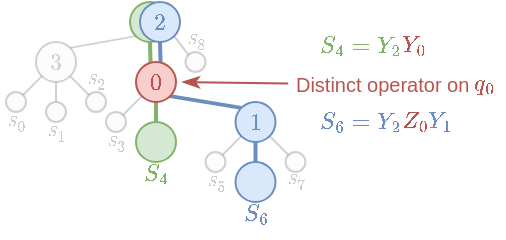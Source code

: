 <mxfile version="24.5.3" type="device">
  <diagram name="Page-1" id="zxkeIrwDSdOyF476j-Si">
    <mxGraphModel dx="830" dy="479" grid="1" gridSize="10" guides="1" tooltips="1" connect="1" arrows="1" fold="1" page="1" pageScale="1" pageWidth="850" pageHeight="1100" math="1" shadow="0">
      <root>
        <mxCell id="0" />
        <mxCell id="1" parent="0" />
        <mxCell id="3ZqTp2PG6nvpNKXpSqxm-3" style="rounded=0;orthogonalLoop=1;jettySize=auto;html=1;exitX=0.5;exitY=1;exitDx=0;exitDy=0;entryX=0.364;entryY=0.021;entryDx=0;entryDy=0;endArrow=none;endFill=0;fillColor=#d5e8d4;strokeColor=#82b366;strokeWidth=2;entryPerimeter=0;" parent="1" source="3ZqTp2PG6nvpNKXpSqxm-1" target="3ZqTp2PG6nvpNKXpSqxm-2" edge="1">
          <mxGeometry relative="1" as="geometry" />
        </mxCell>
        <mxCell id="3ZqTp2PG6nvpNKXpSqxm-1" value="" style="ellipse;whiteSpace=wrap;html=1;aspect=fixed;fillColor=#d5e8d4;strokeColor=#82b366;" parent="1" vertex="1">
          <mxGeometry x="307" y="280" width="20" height="20" as="geometry" />
        </mxCell>
        <mxCell id="r7OWkVXU5jPq6E68FOYq-9" style="rounded=0;orthogonalLoop=1;jettySize=auto;html=1;exitX=1;exitY=1;exitDx=0;exitDy=0;entryX=0;entryY=0;entryDx=0;entryDy=0;endArrow=none;endFill=0;fillColor=#f5f5f5;strokeColor=#666666;opacity=30;" parent="1" source="r7OWkVXU5jPq6E68FOYq-27" target="r7OWkVXU5jPq6E68FOYq-14" edge="1">
          <mxGeometry relative="1" as="geometry" />
        </mxCell>
        <mxCell id="r7OWkVXU5jPq6E68FOYq-14" value="" style="ellipse;whiteSpace=wrap;html=1;aspect=fixed;fillColor=#f5f5f5;fontColor=#333333;strokeColor=#666666;opacity=30;" parent="1" vertex="1">
          <mxGeometry x="334.75" y="305" width="10" height="10" as="geometry" />
        </mxCell>
        <mxCell id="3ZqTp2PG6nvpNKXpSqxm-5" style="rounded=0;orthogonalLoop=1;jettySize=auto;html=1;exitX=0.5;exitY=1;exitDx=0;exitDy=0;entryX=0.613;entryY=0.002;entryDx=0;entryDy=0;endArrow=none;endFill=0;fillColor=#dae8fc;strokeColor=#6c8ebf;strokeWidth=2;entryPerimeter=0;" parent="1" source="r7OWkVXU5jPq6E68FOYq-27" target="3ZqTp2PG6nvpNKXpSqxm-2" edge="1">
          <mxGeometry relative="1" as="geometry" />
        </mxCell>
        <mxCell id="r7OWkVXU5jPq6E68FOYq-27" value="&lt;font style=&quot;font-size: 10px;&quot;&gt;\(2\)&lt;/font&gt;" style="ellipse;whiteSpace=wrap;html=1;aspect=fixed;fillColor=#dae8fc;strokeColor=#6c8ebf;fontSize=10;fontColor=#6c8ebf;" parent="1" vertex="1">
          <mxGeometry x="312" y="280" width="20" height="20" as="geometry" />
        </mxCell>
        <mxCell id="r7OWkVXU5jPq6E68FOYq-30" value="&lt;font color=&quot;#82b366&quot;&gt;\(S_4=Y_2\)&lt;/font&gt;&lt;font color=&quot;#b85450&quot;&gt;\(Y_0\)&lt;/font&gt;" style="text;html=1;align=left;verticalAlign=middle;whiteSpace=wrap;rounded=0;fontSize=10;" parent="1" vertex="1">
          <mxGeometry x="399.99" y="296.5" width="70" height="10" as="geometry" />
        </mxCell>
        <mxCell id="r7OWkVXU5jPq6E68FOYq-31" value="&lt;font color=&quot;#6c8ebf&quot;&gt;\(S_6=Y_2\)&lt;/font&gt;&lt;font color=&quot;#b85450&quot;&gt;\(Z_0\)&lt;/font&gt;&lt;font color=&quot;#6c8ebf&quot;&gt;\(Y_1\)&lt;/font&gt;" style="text;html=1;align=left;verticalAlign=middle;whiteSpace=wrap;rounded=0;fontSize=10;" parent="1" vertex="1">
          <mxGeometry x="399.99" y="335" width="80" height="10" as="geometry" />
        </mxCell>
        <mxCell id="3ZqTp2PG6nvpNKXpSqxm-7" style="rounded=0;orthogonalLoop=1;jettySize=auto;html=1;exitX=0.5;exitY=1;exitDx=0;exitDy=0;entryX=0.5;entryY=0;entryDx=0;entryDy=0;endArrow=none;endFill=0;strokeWidth=2;fillColor=#d5e8d4;strokeColor=#82b366;" parent="1" source="3ZqTp2PG6nvpNKXpSqxm-2" target="3ZqTp2PG6nvpNKXpSqxm-6" edge="1">
          <mxGeometry relative="1" as="geometry" />
        </mxCell>
        <mxCell id="3ZqTp2PG6nvpNKXpSqxm-9" style="rounded=0;orthogonalLoop=1;jettySize=auto;html=1;exitX=1;exitY=1;exitDx=0;exitDy=0;entryX=0;entryY=0;entryDx=0;entryDy=0;endArrow=none;endFill=0;fillColor=#dae8fc;strokeColor=#6c8ebf;strokeWidth=2;" parent="1" source="3ZqTp2PG6nvpNKXpSqxm-2" target="3ZqTp2PG6nvpNKXpSqxm-8" edge="1">
          <mxGeometry relative="1" as="geometry" />
        </mxCell>
        <mxCell id="3ZqTp2PG6nvpNKXpSqxm-2" value="&lt;font style=&quot;font-size: 10px;&quot; color=&quot;#b85450&quot;&gt;\(0\)&lt;/font&gt;" style="ellipse;whiteSpace=wrap;html=1;aspect=fixed;fillColor=#f8cecc;strokeColor=#b85450;fontSize=10;align=center;" parent="1" vertex="1">
          <mxGeometry x="310" y="310" width="20" height="20" as="geometry" />
        </mxCell>
        <mxCell id="3ZqTp2PG6nvpNKXpSqxm-6" value="" style="ellipse;whiteSpace=wrap;html=1;aspect=fixed;fillColor=#d5e8d4;strokeColor=#82b366;" parent="1" vertex="1">
          <mxGeometry x="310" y="340" width="20" height="20" as="geometry" />
        </mxCell>
        <mxCell id="3ZqTp2PG6nvpNKXpSqxm-16" style="rounded=0;orthogonalLoop=1;jettySize=auto;html=1;exitX=0.5;exitY=1;exitDx=0;exitDy=0;entryX=0.5;entryY=0;entryDx=0;entryDy=0;endArrow=none;endFill=0;fillColor=#dae8fc;strokeColor=#6c8ebf;strokeWidth=2;" parent="1" source="3ZqTp2PG6nvpNKXpSqxm-8" target="3ZqTp2PG6nvpNKXpSqxm-15" edge="1">
          <mxGeometry relative="1" as="geometry" />
        </mxCell>
        <mxCell id="3ZqTp2PG6nvpNKXpSqxm-18" style="rounded=0;orthogonalLoop=1;jettySize=auto;html=1;exitX=1;exitY=1;exitDx=0;exitDy=0;entryX=0;entryY=0;entryDx=0;entryDy=0;fillColor=#f5f5f5;strokeColor=#666666;endArrow=none;endFill=0;opacity=30;" parent="1" source="3ZqTp2PG6nvpNKXpSqxm-8" target="3ZqTp2PG6nvpNKXpSqxm-17" edge="1">
          <mxGeometry relative="1" as="geometry" />
        </mxCell>
        <mxCell id="3ZqTp2PG6nvpNKXpSqxm-8" value="&lt;font style=&quot;font-size: 10px;&quot;&gt;\(1\)&lt;/font&gt;" style="ellipse;whiteSpace=wrap;html=1;aspect=fixed;fillColor=#dae8fc;strokeColor=#6c8ebf;fontSize=10;align=center;fontColor=#6c8ebf;" parent="1" vertex="1">
          <mxGeometry x="359.75" y="330" width="20" height="20" as="geometry" />
        </mxCell>
        <mxCell id="3ZqTp2PG6nvpNKXpSqxm-11" style="rounded=0;orthogonalLoop=1;jettySize=auto;html=1;exitX=1;exitY=0;exitDx=0;exitDy=0;entryX=0;entryY=1;entryDx=0;entryDy=0;endArrow=none;endFill=0;fillColor=#f5f5f5;strokeColor=#666666;opacity=30;" parent="1" source="3ZqTp2PG6nvpNKXpSqxm-10" target="3ZqTp2PG6nvpNKXpSqxm-2" edge="1">
          <mxGeometry relative="1" as="geometry" />
        </mxCell>
        <mxCell id="3ZqTp2PG6nvpNKXpSqxm-10" value="" style="ellipse;whiteSpace=wrap;html=1;aspect=fixed;fillColor=#f5f5f5;fontColor=#333333;strokeColor=#666666;opacity=30;" parent="1" vertex="1">
          <mxGeometry x="295" y="335" width="10" height="10" as="geometry" />
        </mxCell>
        <mxCell id="3ZqTp2PG6nvpNKXpSqxm-12" value="&lt;font color=&quot;#82b366&quot;&gt;\(S_4\)&lt;/font&gt;" style="text;html=1;align=center;verticalAlign=middle;whiteSpace=wrap;rounded=0;fontSize=10;" parent="1" vertex="1">
          <mxGeometry x="310" y="361" width="20" height="10" as="geometry" />
        </mxCell>
        <mxCell id="3ZqTp2PG6nvpNKXpSqxm-13" style="rounded=0;orthogonalLoop=1;jettySize=auto;html=1;exitX=1;exitY=0;exitDx=0;exitDy=0;entryX=0;entryY=1;entryDx=0;entryDy=0;endArrow=none;endFill=0;fillColor=#f5f5f5;strokeColor=#666666;opacity=30;" parent="1" source="3ZqTp2PG6nvpNKXpSqxm-14" target="3ZqTp2PG6nvpNKXpSqxm-8" edge="1">
          <mxGeometry relative="1" as="geometry">
            <mxPoint x="364.38" y="350" as="targetPoint" />
          </mxGeometry>
        </mxCell>
        <mxCell id="3ZqTp2PG6nvpNKXpSqxm-14" value="" style="ellipse;whiteSpace=wrap;html=1;aspect=fixed;fillColor=#f5f5f5;fontColor=#333333;strokeColor=#666666;opacity=30;" parent="1" vertex="1">
          <mxGeometry x="344.75" y="355" width="10" height="10" as="geometry" />
        </mxCell>
        <mxCell id="3ZqTp2PG6nvpNKXpSqxm-15" value="" style="ellipse;whiteSpace=wrap;html=1;aspect=fixed;fillColor=#dae8fc;strokeColor=#6c8ebf;" parent="1" vertex="1">
          <mxGeometry x="359.75" y="360" width="20" height="20" as="geometry" />
        </mxCell>
        <mxCell id="3ZqTp2PG6nvpNKXpSqxm-17" value="" style="ellipse;whiteSpace=wrap;html=1;aspect=fixed;fillColor=#f5f5f5;fontColor=#333333;strokeColor=#666666;opacity=30;" parent="1" vertex="1">
          <mxGeometry x="384.75" y="355" width="10" height="10" as="geometry" />
        </mxCell>
        <mxCell id="3ZqTp2PG6nvpNKXpSqxm-19" value="&lt;font&gt;\(S_6\)&lt;/font&gt;" style="text;html=1;align=center;verticalAlign=middle;whiteSpace=wrap;rounded=0;fontSize=10;fontColor=#6c8ebf;" parent="1" vertex="1">
          <mxGeometry x="359.75" y="381" width="20" height="10" as="geometry" />
        </mxCell>
        <mxCell id="3ZqTp2PG6nvpNKXpSqxm-20" style="rounded=0;orthogonalLoop=1;jettySize=auto;html=1;exitX=0.5;exitY=1;exitDx=0;exitDy=0;entryX=0.5;entryY=0;entryDx=0;entryDy=0;endArrow=none;endFill=0;fillColor=#f5f5f5;strokeColor=#666666;opacity=30;" parent="1" source="3ZqTp2PG6nvpNKXpSqxm-22" target="3ZqTp2PG6nvpNKXpSqxm-24" edge="1">
          <mxGeometry relative="1" as="geometry" />
        </mxCell>
        <mxCell id="3ZqTp2PG6nvpNKXpSqxm-21" style="rounded=0;orthogonalLoop=1;jettySize=auto;html=1;exitX=1;exitY=1;exitDx=0;exitDy=0;entryX=0;entryY=0;entryDx=0;entryDy=0;endArrow=none;endFill=0;fillColor=#f5f5f5;strokeColor=#666666;opacity=30;" parent="1" source="3ZqTp2PG6nvpNKXpSqxm-22" target="3ZqTp2PG6nvpNKXpSqxm-23" edge="1">
          <mxGeometry relative="1" as="geometry" />
        </mxCell>
        <mxCell id="3ZqTp2PG6nvpNKXpSqxm-28" style="rounded=0;orthogonalLoop=1;jettySize=auto;html=1;exitX=1;exitY=0;exitDx=0;exitDy=0;entryX=0;entryY=1;entryDx=0;entryDy=0;opacity=30;fillColor=#f5f5f5;strokeColor=#666666;endArrow=none;endFill=0;" parent="1" source="3ZqTp2PG6nvpNKXpSqxm-22" target="3ZqTp2PG6nvpNKXpSqxm-1" edge="1">
          <mxGeometry relative="1" as="geometry" />
        </mxCell>
        <mxCell id="3ZqTp2PG6nvpNKXpSqxm-22" value="&lt;font style=&quot;font-size: 10px;&quot; color=&quot;#d1d1d1&quot;&gt;\(3\)&lt;/font&gt;" style="ellipse;whiteSpace=wrap;html=1;aspect=fixed;fillColor=#f5f5f5;strokeColor=#666666;fontColor=#333333;opacity=30;fontSize=10;" parent="1" vertex="1">
          <mxGeometry x="260" y="300" width="20" height="20" as="geometry" />
        </mxCell>
        <mxCell id="3ZqTp2PG6nvpNKXpSqxm-23" value="" style="ellipse;whiteSpace=wrap;html=1;aspect=fixed;fillColor=#f5f5f5;strokeColor=#666666;fontColor=#333333;opacity=30;" parent="1" vertex="1">
          <mxGeometry x="285" y="325" width="10" height="10" as="geometry" />
        </mxCell>
        <mxCell id="3ZqTp2PG6nvpNKXpSqxm-24" value="" style="ellipse;whiteSpace=wrap;html=1;aspect=fixed;fillColor=#f5f5f5;strokeColor=#666666;fontColor=#333333;opacity=30;" parent="1" vertex="1">
          <mxGeometry x="265" y="330" width="10" height="10" as="geometry" />
        </mxCell>
        <mxCell id="3ZqTp2PG6nvpNKXpSqxm-25" style="rounded=0;orthogonalLoop=1;jettySize=auto;html=1;exitX=1;exitY=0;exitDx=0;exitDy=0;entryX=0;entryY=1;entryDx=0;entryDy=0;fillColor=#f5f5f5;strokeColor=#666666;endArrow=none;endFill=0;opacity=30;" parent="1" source="3ZqTp2PG6nvpNKXpSqxm-26" target="3ZqTp2PG6nvpNKXpSqxm-22" edge="1">
          <mxGeometry relative="1" as="geometry" />
        </mxCell>
        <mxCell id="3ZqTp2PG6nvpNKXpSqxm-26" value="" style="ellipse;whiteSpace=wrap;html=1;aspect=fixed;fillColor=#f5f5f5;strokeColor=#666666;fontColor=#333333;opacity=30;" parent="1" vertex="1">
          <mxGeometry x="245" y="325" width="10" height="10" as="geometry" />
        </mxCell>
        <mxCell id="3ZqTp2PG6nvpNKXpSqxm-29" value="&lt;font style=&quot;font-size: 6px;&quot;&gt;\(S_0\)&lt;/font&gt;" style="text;html=1;align=center;verticalAlign=middle;whiteSpace=wrap;rounded=0;fontSize=6;fontColor=#CCCCCC;" parent="1" vertex="1">
          <mxGeometry x="245" y="337" width="10" height="5" as="geometry" />
        </mxCell>
        <mxCell id="3ZqTp2PG6nvpNKXpSqxm-33" value="&lt;font style=&quot;font-size: 6px;&quot;&gt;\(S_1\)&lt;/font&gt;" style="text;html=1;align=center;verticalAlign=middle;whiteSpace=wrap;rounded=0;fontSize=6;fontColor=#CCCCCC;" parent="1" vertex="1">
          <mxGeometry x="265" y="342" width="10" height="5" as="geometry" />
        </mxCell>
        <mxCell id="3ZqTp2PG6nvpNKXpSqxm-34" value="&lt;font style=&quot;font-size: 6px;&quot;&gt;\(S_2\)&lt;/font&gt;" style="text;html=1;align=center;verticalAlign=middle;whiteSpace=wrap;rounded=0;fontSize=6;fontColor=#CCCCCC;" parent="1" vertex="1">
          <mxGeometry x="285" y="316.5" width="10" height="5" as="geometry" />
        </mxCell>
        <mxCell id="3ZqTp2PG6nvpNKXpSqxm-35" value="&lt;font style=&quot;font-size: 6px;&quot;&gt;\(S_3\)&lt;/font&gt;" style="text;html=1;align=center;verticalAlign=middle;whiteSpace=wrap;rounded=0;fontSize=6;fontColor=#CCCCCC;" parent="1" vertex="1">
          <mxGeometry x="295" y="347" width="10" height="5" as="geometry" />
        </mxCell>
        <mxCell id="3ZqTp2PG6nvpNKXpSqxm-36" value="&lt;font style=&quot;font-size: 6px;&quot;&gt;\(S_8\)&lt;/font&gt;" style="text;html=1;align=center;verticalAlign=middle;whiteSpace=wrap;rounded=0;fontSize=6;fontColor=#CCCCCC;" parent="1" vertex="1">
          <mxGeometry x="334.75" y="296.5" width="10" height="5" as="geometry" />
        </mxCell>
        <mxCell id="3ZqTp2PG6nvpNKXpSqxm-37" value="&lt;font style=&quot;font-size: 6px;&quot;&gt;\(S_5\)&lt;/font&gt;" style="text;html=1;align=center;verticalAlign=middle;whiteSpace=wrap;rounded=0;fontSize=6;fontColor=#CCCCCC;" parent="1" vertex="1">
          <mxGeometry x="344.75" y="367.5" width="10" height="5" as="geometry" />
        </mxCell>
        <mxCell id="3ZqTp2PG6nvpNKXpSqxm-39" value="&lt;font style=&quot;font-size: 6px;&quot;&gt;\(S_7\)&lt;/font&gt;" style="text;html=1;align=center;verticalAlign=middle;whiteSpace=wrap;rounded=0;fontSize=6;fontColor=#CCCCCC;" parent="1" vertex="1">
          <mxGeometry x="384.75" y="367.5" width="10" height="5" as="geometry" />
        </mxCell>
        <mxCell id="3ZqTp2PG6nvpNKXpSqxm-40" value="" style="endArrow=classicThin;html=1;rounded=0;endFill=1;fillColor=#f8cecc;strokeColor=#b85450;exitX=0;exitY=0.5;exitDx=0;exitDy=0;" parent="1" source="3ZqTp2PG6nvpNKXpSqxm-41" edge="1">
          <mxGeometry width="50" height="50" relative="1" as="geometry">
            <mxPoint x="373" y="320" as="sourcePoint" />
            <mxPoint x="333" y="320" as="targetPoint" />
          </mxGeometry>
        </mxCell>
        <mxCell id="3ZqTp2PG6nvpNKXpSqxm-41" value="Distinct operator on \(q_0\)" style="text;html=1;align=center;verticalAlign=middle;whiteSpace=wrap;rounded=0;fontSize=10;fontColor=#b85450;" parent="1" vertex="1">
          <mxGeometry x="386.12" y="311.5" width="107.75" height="18.5" as="geometry" />
        </mxCell>
      </root>
    </mxGraphModel>
  </diagram>
</mxfile>
